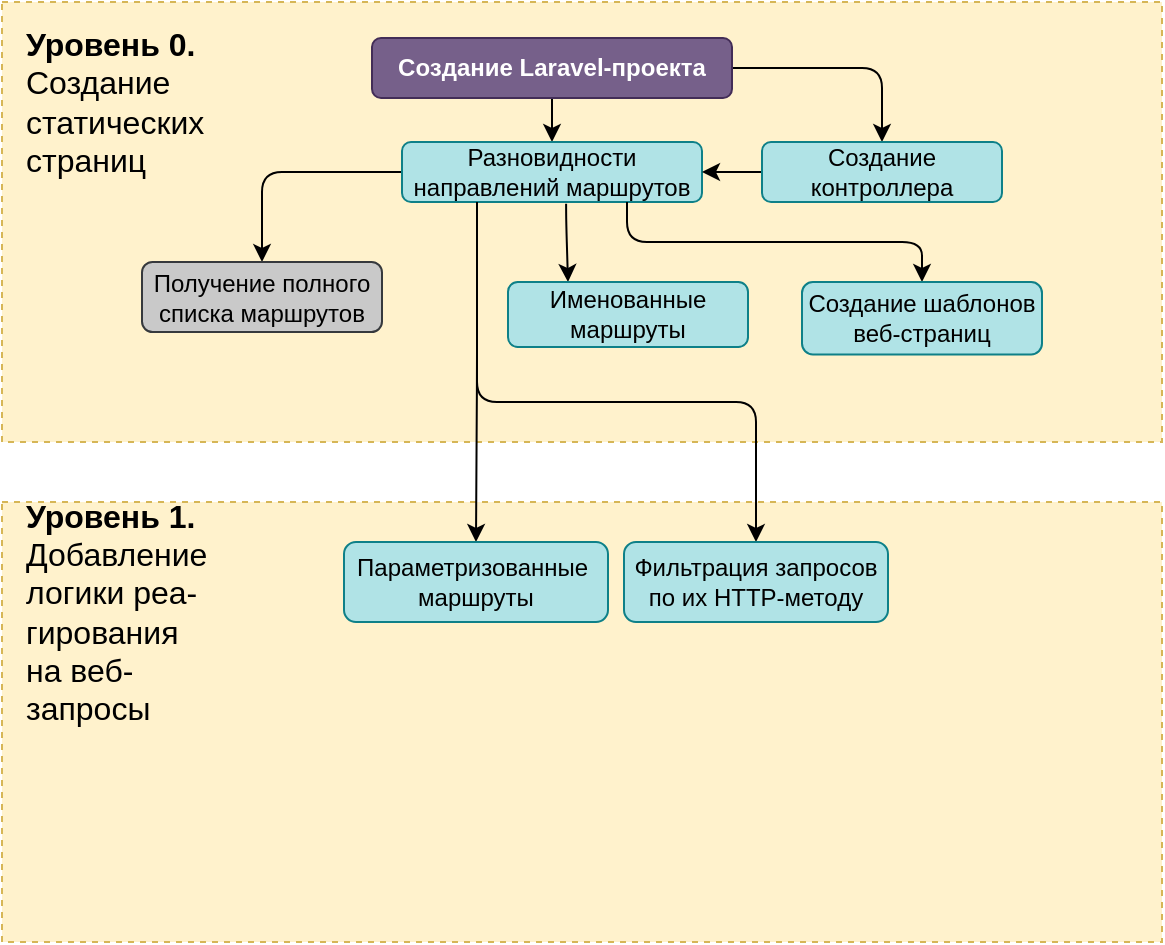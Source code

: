 <mxfile version="21.1.2" type="device">
  <diagram name="Страница 1" id="1nTtm0_BMDjhct5yccOk">
    <mxGraphModel dx="1120" dy="769" grid="1" gridSize="10" guides="1" tooltips="1" connect="1" arrows="1" fold="1" page="1" pageScale="1" pageWidth="1169" pageHeight="827" math="0" shadow="0">
      <root>
        <mxCell id="0" />
        <mxCell id="1" parent="0" />
        <mxCell id="2ZtT-Da5C00QiOGOJkK9-30" value="" style="rounded=0;whiteSpace=wrap;html=1;fillColor=#fff2cc;strokeColor=#d6b656;dashed=1;" parent="1" vertex="1">
          <mxGeometry x="310" y="280" width="580" height="220" as="geometry" />
        </mxCell>
        <mxCell id="2ZtT-Da5C00QiOGOJkK9-25" value="" style="rounded=0;whiteSpace=wrap;html=1;fillColor=#fff2cc;strokeColor=#d6b656;dashed=1;" parent="1" vertex="1">
          <mxGeometry x="310" y="30" width="580" height="220" as="geometry" />
        </mxCell>
        <mxCell id="2ZtT-Da5C00QiOGOJkK9-3" value="" style="edgeStyle=orthogonalEdgeStyle;rounded=0;orthogonalLoop=1;jettySize=auto;html=1;entryX=0.5;entryY=0;entryDx=0;entryDy=0;" parent="1" source="2ZtT-Da5C00QiOGOJkK9-1" target="2ZtT-Da5C00QiOGOJkK9-2" edge="1">
          <mxGeometry relative="1" as="geometry">
            <Array as="points">
              <mxPoint x="585" y="90" />
              <mxPoint x="585" y="90" />
            </Array>
          </mxGeometry>
        </mxCell>
        <mxCell id="2ZtT-Da5C00QiOGOJkK9-22" value="" style="edgeStyle=orthogonalEdgeStyle;rounded=1;orthogonalLoop=1;jettySize=auto;html=1;" parent="1" source="2ZtT-Da5C00QiOGOJkK9-1" target="2ZtT-Da5C00QiOGOJkK9-21" edge="1">
          <mxGeometry relative="1" as="geometry" />
        </mxCell>
        <mxCell id="2ZtT-Da5C00QiOGOJkK9-1" value="Создание Laravel-проекта" style="rounded=1;whiteSpace=wrap;html=1;fillColor=#76608a;strokeColor=#432D57;fontColor=#ffffff;fontStyle=1" parent="1" vertex="1">
          <mxGeometry x="495" y="48" width="180" height="30" as="geometry" />
        </mxCell>
        <mxCell id="2ZtT-Da5C00QiOGOJkK9-5" value="" style="edgeStyle=orthogonalEdgeStyle;rounded=1;orthogonalLoop=1;jettySize=auto;html=1;exitX=0.547;exitY=1.03;exitDx=0;exitDy=0;entryX=0.25;entryY=0;entryDx=0;entryDy=0;exitPerimeter=0;" parent="1" source="2ZtT-Da5C00QiOGOJkK9-2" target="2ZtT-Da5C00QiOGOJkK9-4" edge="1">
          <mxGeometry relative="1" as="geometry">
            <Array as="points">
              <mxPoint x="592" y="140" />
              <mxPoint x="593" y="140" />
            </Array>
          </mxGeometry>
        </mxCell>
        <mxCell id="2ZtT-Da5C00QiOGOJkK9-20" value="" style="edgeStyle=orthogonalEdgeStyle;rounded=1;orthogonalLoop=1;jettySize=auto;html=1;" parent="1" source="2ZtT-Da5C00QiOGOJkK9-2" target="2ZtT-Da5C00QiOGOJkK9-19" edge="1">
          <mxGeometry relative="1" as="geometry" />
        </mxCell>
        <mxCell id="2ZtT-Da5C00QiOGOJkK9-36" style="edgeStyle=orthogonalEdgeStyle;rounded=1;orthogonalLoop=1;jettySize=auto;html=1;exitX=0.25;exitY=1;exitDx=0;exitDy=0;" parent="1" source="2ZtT-Da5C00QiOGOJkK9-2" target="2ZtT-Da5C00QiOGOJkK9-35" edge="1">
          <mxGeometry relative="1" as="geometry">
            <Array as="points">
              <mxPoint x="548" y="230" />
              <mxPoint x="687" y="230" />
            </Array>
          </mxGeometry>
        </mxCell>
        <mxCell id="2ZtT-Da5C00QiOGOJkK9-2" value="Разновидности направлений маршрутов" style="whiteSpace=wrap;html=1;rounded=1;fillColor=#b0e3e6;strokeColor=#0e8088;" parent="1" vertex="1">
          <mxGeometry x="510" y="100" width="150" height="30" as="geometry" />
        </mxCell>
        <mxCell id="2ZtT-Da5C00QiOGOJkK9-34" value="" style="edgeStyle=orthogonalEdgeStyle;rounded=1;orthogonalLoop=1;jettySize=auto;html=1;exitX=0.25;exitY=1;exitDx=0;exitDy=0;" parent="1" source="2ZtT-Da5C00QiOGOJkK9-2" target="2ZtT-Da5C00QiOGOJkK9-33" edge="1">
          <mxGeometry relative="1" as="geometry" />
        </mxCell>
        <mxCell id="2ZtT-Da5C00QiOGOJkK9-38" value="" style="edgeStyle=orthogonalEdgeStyle;rounded=1;orthogonalLoop=1;jettySize=auto;html=1;exitX=0.75;exitY=1;exitDx=0;exitDy=0;" parent="1" source="2ZtT-Da5C00QiOGOJkK9-2" target="2ZtT-Da5C00QiOGOJkK9-37" edge="1">
          <mxGeometry relative="1" as="geometry" />
        </mxCell>
        <mxCell id="2ZtT-Da5C00QiOGOJkK9-4" value="Именованные маршруты" style="whiteSpace=wrap;html=1;rounded=1;fillColor=#b0e3e6;strokeColor=#0e8088;" parent="1" vertex="1">
          <mxGeometry x="563" y="170" width="120" height="32.5" as="geometry" />
        </mxCell>
        <mxCell id="2ZtT-Da5C00QiOGOJkK9-19" value="Получение полного списка маршрутов" style="whiteSpace=wrap;html=1;rounded=1;fontSize=12;fillColor=#C9C9C9;strokeColor=#36393d;" parent="1" vertex="1">
          <mxGeometry x="380" y="160" width="120" height="35" as="geometry" />
        </mxCell>
        <mxCell id="2ZtT-Da5C00QiOGOJkK9-23" style="edgeStyle=orthogonalEdgeStyle;rounded=0;orthogonalLoop=1;jettySize=auto;html=1;exitX=0;exitY=0.5;exitDx=0;exitDy=0;entryX=1;entryY=0.5;entryDx=0;entryDy=0;" parent="1" source="2ZtT-Da5C00QiOGOJkK9-21" target="2ZtT-Da5C00QiOGOJkK9-2" edge="1">
          <mxGeometry relative="1" as="geometry" />
        </mxCell>
        <mxCell id="2ZtT-Da5C00QiOGOJkK9-21" value="Создание контроллера" style="whiteSpace=wrap;html=1;fillColor=#b0e3e6;strokeColor=#0e8088;rounded=1;" parent="1" vertex="1">
          <mxGeometry x="690" y="100" width="120" height="30" as="geometry" />
        </mxCell>
        <mxCell id="2ZtT-Da5C00QiOGOJkK9-29" value="&lt;b&gt;Уровень 0.&lt;/b&gt; &lt;br&gt;Создание &lt;br&gt;статических &lt;br&gt;страниц" style="text;html=1;strokeColor=none;fillColor=none;align=left;verticalAlign=middle;whiteSpace=wrap;rounded=0;fontSize=16;" parent="1" vertex="1">
          <mxGeometry x="320" y="30" width="110" height="100" as="geometry" />
        </mxCell>
        <mxCell id="2ZtT-Da5C00QiOGOJkK9-31" value="&lt;b&gt;Уровень 1.&lt;/b&gt;&amp;nbsp;&lt;br&gt;Добавление &lt;br&gt;логики реа-&lt;br&gt;гирования &lt;br&gt;на веб-запросы" style="text;html=1;strokeColor=none;fillColor=none;align=left;verticalAlign=middle;whiteSpace=wrap;rounded=0;fontSize=16;" parent="1" vertex="1">
          <mxGeometry x="320" y="280" width="110" height="110" as="geometry" />
        </mxCell>
        <mxCell id="2ZtT-Da5C00QiOGOJkK9-33" value="Параметризованные&amp;nbsp; маршруты" style="whiteSpace=wrap;html=1;fillColor=#b0e3e6;strokeColor=#0e8088;rounded=1;" parent="1" vertex="1">
          <mxGeometry x="481" y="300" width="132" height="40" as="geometry" />
        </mxCell>
        <mxCell id="2ZtT-Da5C00QiOGOJkK9-35" value="Фильтрация запросов по их HTTP-методу" style="whiteSpace=wrap;html=1;fillColor=#b0e3e6;strokeColor=#0e8088;rounded=1;" parent="1" vertex="1">
          <mxGeometry x="621" y="300" width="132" height="40" as="geometry" />
        </mxCell>
        <mxCell id="2ZtT-Da5C00QiOGOJkK9-37" value="Создание шаблонов веб-страниц" style="whiteSpace=wrap;html=1;fillColor=#b0e3e6;strokeColor=#0e8088;rounded=1;" parent="1" vertex="1">
          <mxGeometry x="710" y="170" width="120" height="36.25" as="geometry" />
        </mxCell>
      </root>
    </mxGraphModel>
  </diagram>
</mxfile>
